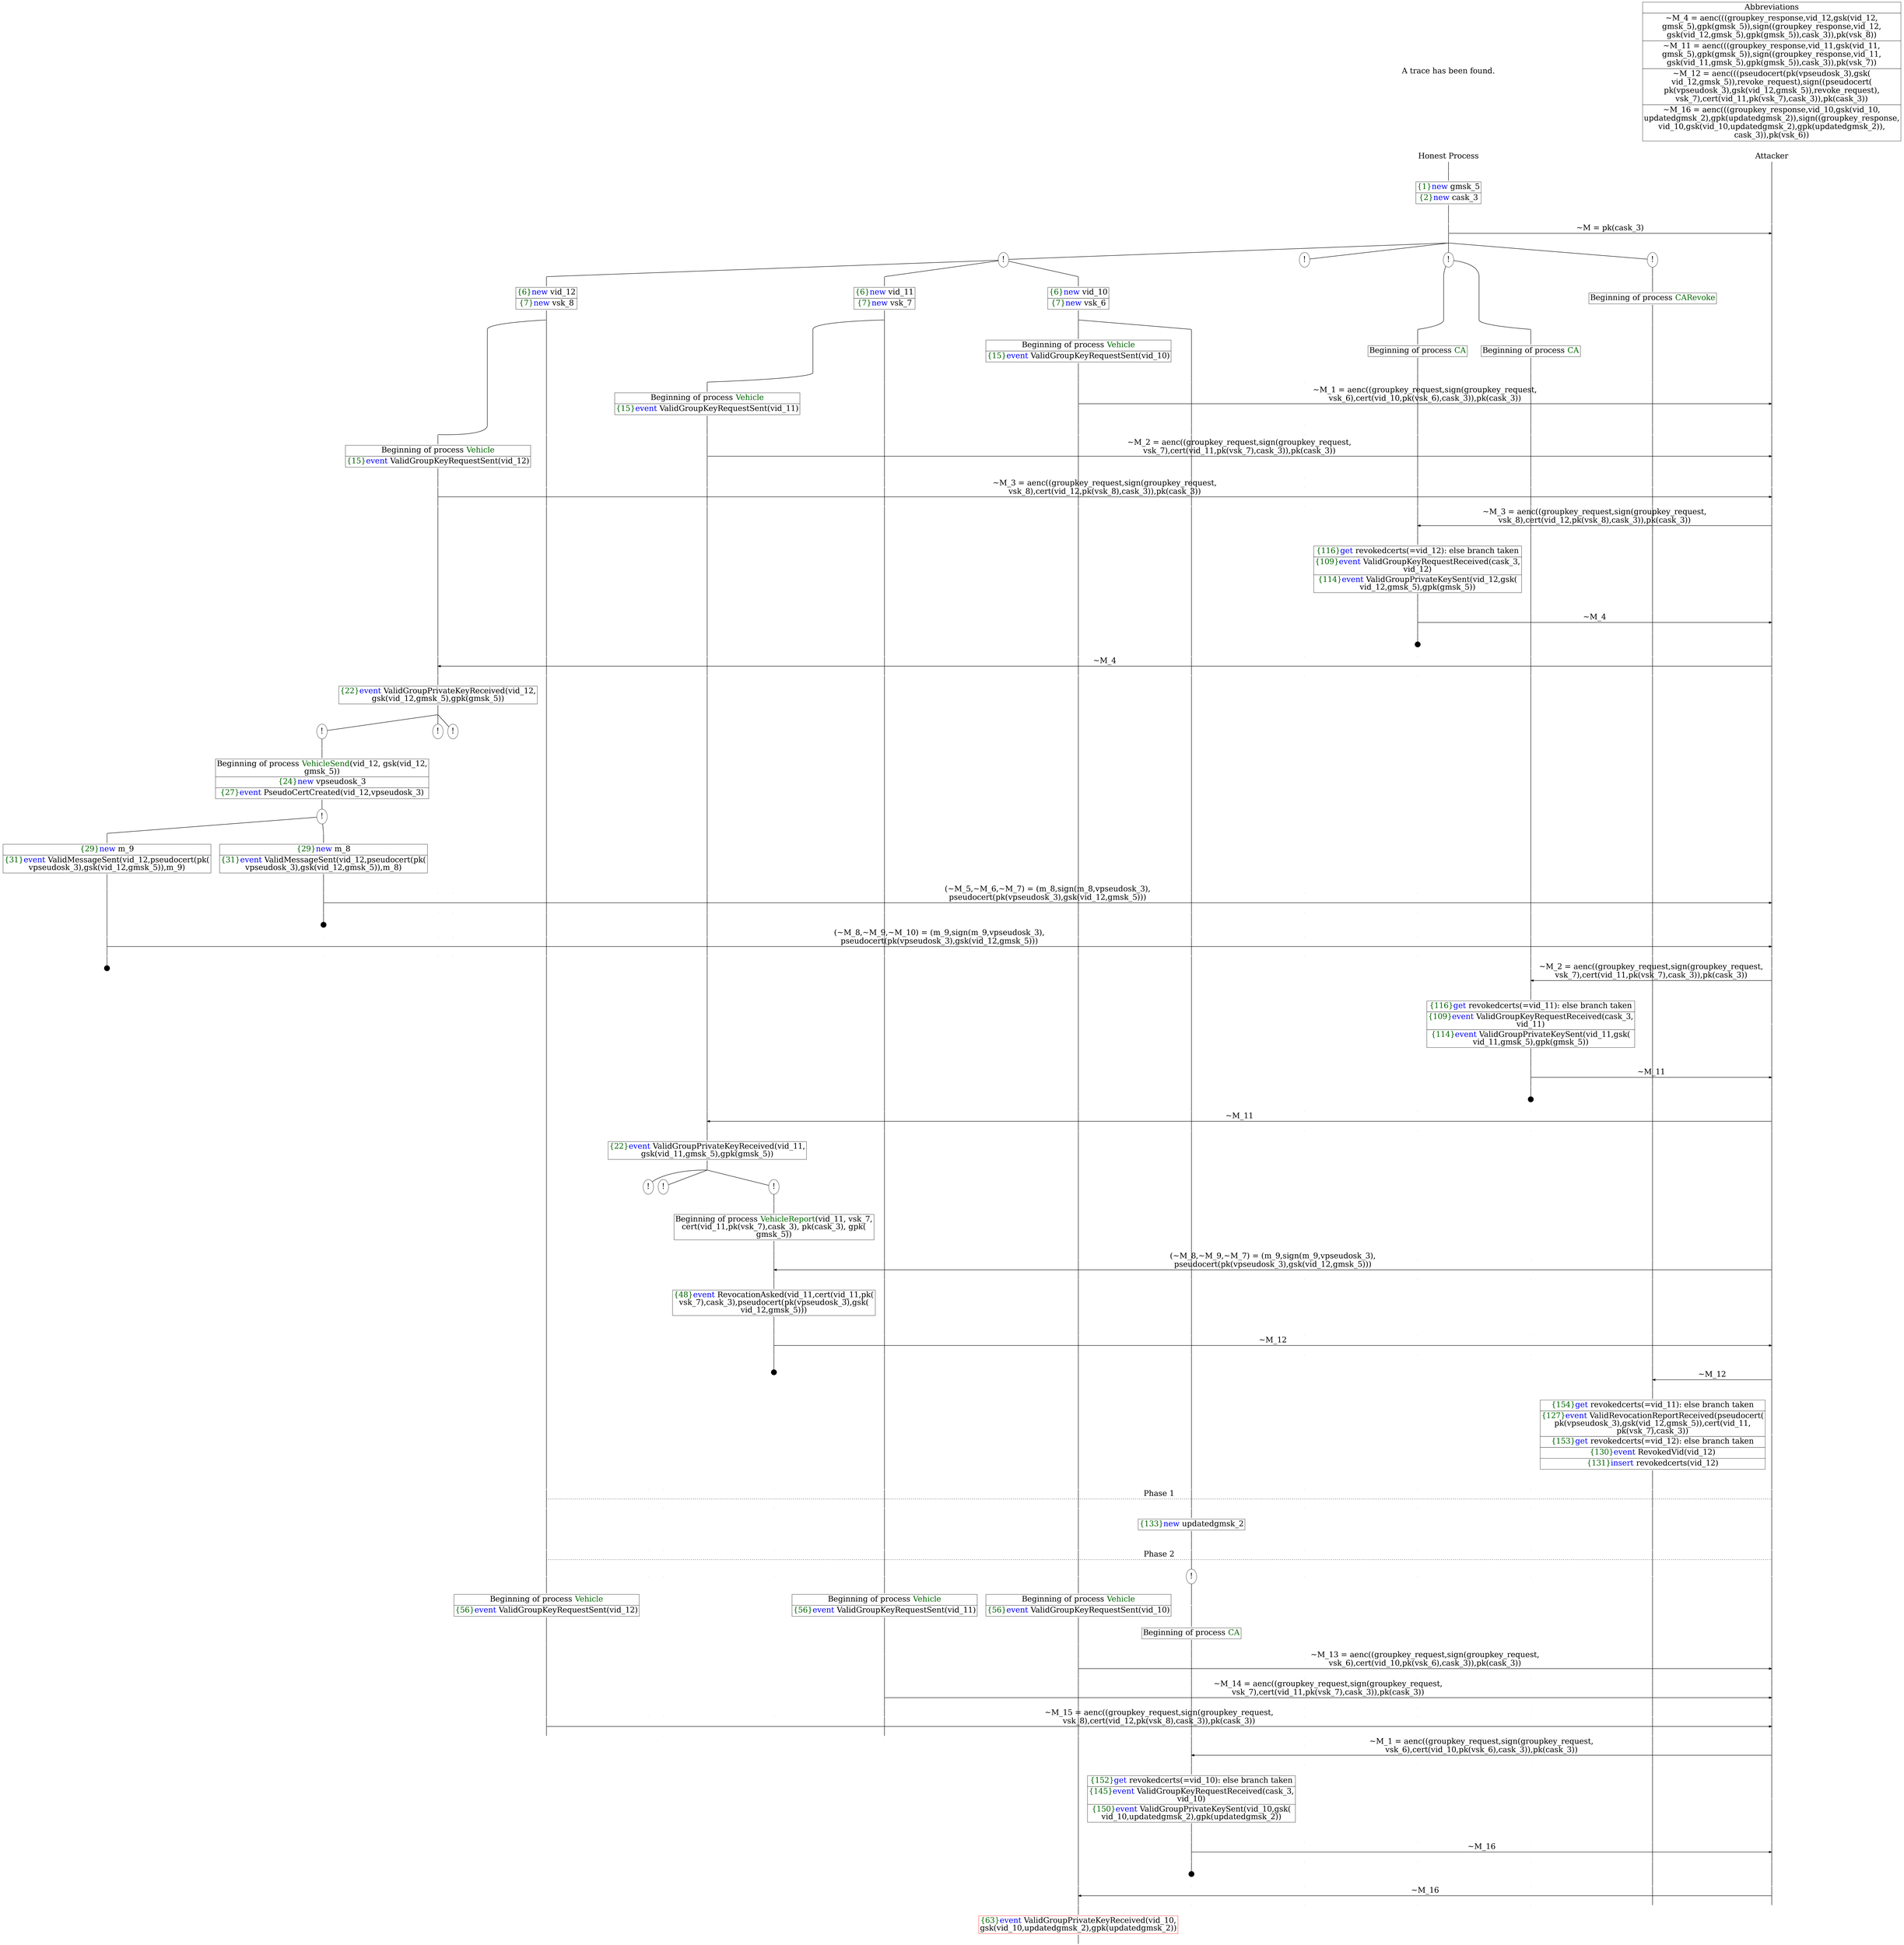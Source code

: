 digraph {
graph [ordering = out]
edge [arrowhead = none, penwidth = 1.6, fontsize = 30]
node [shape = point, width = 0, height = 0, fontsize = 30]
Trace [label = <A trace has been found.<br/>
>, shape = plaintext]
P0__0 [label = "Honest Process", shape = plaintext]
P__0 [label = "Attacker", shape = plaintext]
Trace -> P0__0 [label = "", style = invisible, weight = 100]{rank = same; P0__0 P__0}
P0__0 -> P0__1 [label = <>, weight = 100]
P0__1 -> P0__2 [label = <>, weight = 100]
P0__2 [shape = plaintext, label = <<TABLE BORDER="0" CELLBORDER="1" CELLSPACING="0" CELLPADDING="4"> <TR><TD><FONT COLOR="darkgreen">{1}</FONT><FONT COLOR="blue">new </FONT>gmsk_5</TD></TR><TR><TD><FONT COLOR="darkgreen">{2}</FONT><FONT COLOR="blue">new </FONT>cask_3</TD></TR></TABLE>>]
P0__2 -> P0__3 [label = <>, weight = 100]
P0__3 -> P0__4 [label = <>, weight = 100]
P__0 -> P__1 [label = <>, weight = 100]
{rank = same; P__1 P0__4}
P0__4 -> P0__5 [label = <>, weight = 100]
P__1 -> P__2 [label = <>, weight = 100]
{rank = same; P__2 P0__5}
P0__5 -> P__2 [label = <~M = pk(cask_3)>, arrowhead = normal]
P0__5 -> P0__6 [label = <>, weight = 100]
P__2 -> P__3 [label = <>, weight = 100]
{rank = same; P__3 P0__6}
/*RPar */
P0__6 -> P0_3__6 [label = <>]
P0__6 -> P0_2__6 [label = <>]
P0__6 -> P0_1__6 [label = <>]
P0__6 -> P0_0__6 [label = <>]
P0__6 [label = "", fixedsize = false, width = 0, height = 0, shape = none]
{rank = same; P0_0__6 P0_1__6 P0_2__6 P0_3__6}
P0_0__6 [label = "!", shape = ellipse]
P0_0_0__6 [label = "", fixedsize = false, width = 0, height = 0, shape = none]
P0_0__6 -> P0_0_0__6 [label = <>, weight = 100]
P0_0_0__6 -> P0_0_0__7 [label = <>, weight = 100]
P0_0_0__7 [shape = plaintext, label = <<TABLE BORDER="0" CELLBORDER="1" CELLSPACING="0" CELLPADDING="4"> <TR><TD>Beginning of process <FONT COLOR="darkgreen">CARevoke</FONT></TD></TR></TABLE>>]
P0_0_0__7 -> P0_0_0__8 [label = <>, weight = 100]
P0_1__6 [label = "!", shape = ellipse]
{rank = same; P0_1_1__6 P0_1_0__6}
P0_1_1__6 [label = "", fixedsize = false, width = 0, height = 0, shape = none]
P0_1__6 -> P0_1_1__6 [label = <>]
P0_1_0__6 [label = "", fixedsize = false, width = 0, height = 0, shape = none]
P0_1__6 -> P0_1_0__6 [label = <>]
P0_1_0__6 -> P0_1_0__7 [label = <>, weight = 100]
P0_1_0__7 [shape = plaintext, label = <<TABLE BORDER="0" CELLBORDER="1" CELLSPACING="0" CELLPADDING="4"> <TR><TD>Beginning of process <FONT COLOR="darkgreen">CA</FONT></TD></TR></TABLE>>]
P0_1_0__7 -> P0_1_0__8 [label = <>, weight = 100]
P0_1_1__6 -> P0_1_1__7 [label = <>, weight = 100]
P0_1_1__7 [shape = plaintext, label = <<TABLE BORDER="0" CELLBORDER="1" CELLSPACING="0" CELLPADDING="4"> <TR><TD>Beginning of process <FONT COLOR="darkgreen">CA</FONT></TD></TR></TABLE>>]
P0_1_1__7 -> P0_1_1__8 [label = <>, weight = 100]
P0_2__6 [label = "!", shape = ellipse]
P0_3__6 [label = "!", shape = ellipse]
{rank = same; P0_3_2__6 P0_3_1__6 P0_3_0__6}
P0_3_2__6 [label = "", fixedsize = false, width = 0, height = 0, shape = none]
P0_3__6 -> P0_3_2__6 [label = <>]
P0_3_1__6 [label = "", fixedsize = false, width = 0, height = 0, shape = none]
P0_3__6 -> P0_3_1__6 [label = <>]
P0_3_0__6 [label = "", fixedsize = false, width = 0, height = 0, shape = none]
P0_3__6 -> P0_3_0__6 [label = <>]
P0_3_0__6 -> P0_3_0__7 [label = <>, weight = 100]
P0_3_0__7 [shape = plaintext, label = <<TABLE BORDER="0" CELLBORDER="1" CELLSPACING="0" CELLPADDING="4"> <TR><TD><FONT COLOR="darkgreen">{6}</FONT><FONT COLOR="blue">new </FONT>vid_10</TD></TR><TR><TD><FONT COLOR="darkgreen">{7}</FONT><FONT COLOR="blue">new </FONT>vsk_6</TD></TR></TABLE>>]
P0_3_0__7 -> P0_3_0__8 [label = <>, weight = 100]
/*RPar */
P0_3_0__8 -> P0_3_0_1__8 [label = <>]
P0_3_0__8 -> P0_3_0_0__8 [label = <>]
P0_3_0__8 [label = "", fixedsize = false, width = 0, height = 0, shape = none]
{rank = same; P0_3_0_0__8 P0_3_0_1__8}
P0_3_0_1__8 -> P0_3_0_1__9 [label = <>, weight = 100]
P0_3_0_1__9 [shape = plaintext, label = <<TABLE BORDER="0" CELLBORDER="1" CELLSPACING="0" CELLPADDING="4"> <TR><TD>Beginning of process <FONT COLOR="darkgreen">Vehicle</FONT></TD></TR><TR><TD><FONT COLOR="darkgreen">{15}</FONT><FONT COLOR="blue">event</FONT> ValidGroupKeyRequestSent(vid_10)</TD></TR></TABLE>>]
P0_3_0_1__9 -> P0_3_0_1__10 [label = <>, weight = 100]
P0_3_0_1__10 -> P0_3_0_1__11 [label = <>, weight = 100]
P0_3_0_0__8 -> P0_3_0_0__9 [label = <>, weight = 100]
P0_2__7 [label = "", style = invisible]
P0_2__6 -> P0_2__7 [label = <>, weight = 100, style = invisible]
P0_1_1__8 -> P0_1_1__9 [label = <>, weight = 100]
P0_1_0__8 -> P0_1_0__9 [label = <>, weight = 100]
P0_0_0__8 -> P0_0_0__9 [label = <>, weight = 100]
P__3 -> P__4 [label = <>, weight = 100]
{rank = same; P__4 P0_0_0__9 P0_1_0__9 P0_1_1__9 P0_2__7 P0_3_0_0__9 P0_3_0_1__11}
P0_3_0_1__11 -> P0_3_0_1__12 [label = <>, weight = 100]
P__4 -> P__5 [label = <>, weight = 100]
{rank = same; P__5 P0_3_0_1__12}
P0_3_0_1__12 -> P__5 [label = <~M_1 = aenc((groupkey_request,sign(groupkey_request,<br/>
vsk_6),cert(vid_10,pk(vsk_6),cask_3)),pk(cask_3))>, arrowhead = normal]
P0_3_0_1__12 -> P0_3_0_1__13 [label = <>, weight = 100]
P0_3_0_0__9 -> P0_3_0_0__10 [label = <>, weight = 100]
P0_2__8 [label = "", style = invisible]
P0_2__7 -> P0_2__8 [label = <>, weight = 100, style = invisible]
P0_1_1__9 -> P0_1_1__10 [label = <>, weight = 100]
P0_1_0__9 -> P0_1_0__10 [label = <>, weight = 100]
P0_0_0__9 -> P0_0_0__10 [label = <>, weight = 100]
P__5 -> P__6 [label = <>, weight = 100]
{rank = same; P__6 P0_0_0__10 P0_1_0__10 P0_1_1__10 P0_2__8 P0_3_0_0__10 P0_3_0_1__13}
P0_3_1__6 -> P0_3_1__7 [label = <>, weight = 100]
P0_3_1__7 [shape = plaintext, label = <<TABLE BORDER="0" CELLBORDER="1" CELLSPACING="0" CELLPADDING="4"> <TR><TD><FONT COLOR="darkgreen">{6}</FONT><FONT COLOR="blue">new </FONT>vid_11</TD></TR><TR><TD><FONT COLOR="darkgreen">{7}</FONT><FONT COLOR="blue">new </FONT>vsk_7</TD></TR></TABLE>>]
P0_3_1__7 -> P0_3_1__8 [label = <>, weight = 100]
/*RPar */
P0_3_1__8 -> P0_3_1_1__8 [label = <>]
P0_3_1__8 -> P0_3_1_0__8 [label = <>]
P0_3_1__8 [label = "", fixedsize = false, width = 0, height = 0, shape = none]
{rank = same; P0_3_1_0__8 P0_3_1_1__8}
P0_3_1_1__8 -> P0_3_1_1__9 [label = <>, weight = 100]
P0_3_1_1__9 [shape = plaintext, label = <<TABLE BORDER="0" CELLBORDER="1" CELLSPACING="0" CELLPADDING="4"> <TR><TD>Beginning of process <FONT COLOR="darkgreen">Vehicle</FONT></TD></TR><TR><TD><FONT COLOR="darkgreen">{15}</FONT><FONT COLOR="blue">event</FONT> ValidGroupKeyRequestSent(vid_11)</TD></TR></TABLE>>]
P0_3_1_1__9 -> P0_3_1_1__10 [label = <>, weight = 100]
P0_3_1_1__10 -> P0_3_1_1__11 [label = <>, weight = 100]
P0_3_1_0__8 -> P0_3_1_0__9 [label = <>, weight = 100]
P0_3_0_1__13 -> P0_3_0_1__14 [label = <>, weight = 100]
P0_3_0_0__10 -> P0_3_0_0__11 [label = <>, weight = 100]
P0_2__9 [label = "", style = invisible]
P0_2__8 -> P0_2__9 [label = <>, weight = 100, style = invisible]
P0_1_1__10 -> P0_1_1__11 [label = <>, weight = 100]
P0_1_0__10 -> P0_1_0__11 [label = <>, weight = 100]
P0_0_0__10 -> P0_0_0__11 [label = <>, weight = 100]
P__6 -> P__7 [label = <>, weight = 100]
{rank = same; P__7 P0_0_0__11 P0_1_0__11 P0_1_1__11 P0_2__9 P0_3_0_0__11 P0_3_0_1__14 P0_3_1_0__9 P0_3_1_1__11}
P0_3_1_1__11 -> P0_3_1_1__12 [label = <>, weight = 100]
P__7 -> P__8 [label = <>, weight = 100]
{rank = same; P__8 P0_3_1_1__12}
P0_3_1_1__12 -> P__8 [label = <~M_2 = aenc((groupkey_request,sign(groupkey_request,<br/>
vsk_7),cert(vid_11,pk(vsk_7),cask_3)),pk(cask_3))>, arrowhead = normal]
P0_3_1_1__12 -> P0_3_1_1__13 [label = <>, weight = 100]
P0_3_1_0__9 -> P0_3_1_0__10 [label = <>, weight = 100]
P0_3_0_1__14 -> P0_3_0_1__15 [label = <>, weight = 100]
P0_3_0_0__11 -> P0_3_0_0__12 [label = <>, weight = 100]
P0_2__10 [label = "", style = invisible]
P0_2__9 -> P0_2__10 [label = <>, weight = 100, style = invisible]
P0_1_1__11 -> P0_1_1__12 [label = <>, weight = 100]
P0_1_0__11 -> P0_1_0__12 [label = <>, weight = 100]
P0_0_0__11 -> P0_0_0__12 [label = <>, weight = 100]
P__8 -> P__9 [label = <>, weight = 100]
{rank = same; P__9 P0_0_0__12 P0_1_0__12 P0_1_1__12 P0_2__10 P0_3_0_0__12 P0_3_0_1__15 P0_3_1_0__10 P0_3_1_1__13}
P0_3_2__6 -> P0_3_2__7 [label = <>, weight = 100]
P0_3_2__7 [shape = plaintext, label = <<TABLE BORDER="0" CELLBORDER="1" CELLSPACING="0" CELLPADDING="4"> <TR><TD><FONT COLOR="darkgreen">{6}</FONT><FONT COLOR="blue">new </FONT>vid_12</TD></TR><TR><TD><FONT COLOR="darkgreen">{7}</FONT><FONT COLOR="blue">new </FONT>vsk_8</TD></TR></TABLE>>]
P0_3_2__7 -> P0_3_2__8 [label = <>, weight = 100]
/*RPar */
P0_3_2__8 -> P0_3_2_1__8 [label = <>]
P0_3_2__8 -> P0_3_2_0__8 [label = <>]
P0_3_2__8 [label = "", fixedsize = false, width = 0, height = 0, shape = none]
{rank = same; P0_3_2_0__8 P0_3_2_1__8}
P0_3_2_1__8 -> P0_3_2_1__9 [label = <>, weight = 100]
P0_3_2_1__9 [shape = plaintext, label = <<TABLE BORDER="0" CELLBORDER="1" CELLSPACING="0" CELLPADDING="4"> <TR><TD>Beginning of process <FONT COLOR="darkgreen">Vehicle</FONT></TD></TR><TR><TD><FONT COLOR="darkgreen">{15}</FONT><FONT COLOR="blue">event</FONT> ValidGroupKeyRequestSent(vid_12)</TD></TR></TABLE>>]
P0_3_2_1__9 -> P0_3_2_1__10 [label = <>, weight = 100]
P0_3_2_1__10 -> P0_3_2_1__11 [label = <>, weight = 100]
P0_3_2_0__8 -> P0_3_2_0__9 [label = <>, weight = 100]
P0_3_1_1__13 -> P0_3_1_1__14 [label = <>, weight = 100]
P0_3_1_0__10 -> P0_3_1_0__11 [label = <>, weight = 100]
P0_3_0_1__15 -> P0_3_0_1__16 [label = <>, weight = 100]
P0_3_0_0__12 -> P0_3_0_0__13 [label = <>, weight = 100]
P0_2__11 [label = "", style = invisible]
P0_2__10 -> P0_2__11 [label = <>, weight = 100, style = invisible]
P0_1_1__12 -> P0_1_1__13 [label = <>, weight = 100]
P0_1_0__12 -> P0_1_0__13 [label = <>, weight = 100]
P0_0_0__12 -> P0_0_0__13 [label = <>, weight = 100]
P__9 -> P__10 [label = <>, weight = 100]
{rank = same; P__10 P0_0_0__13 P0_1_0__13 P0_1_1__13 P0_2__11 P0_3_0_0__13 P0_3_0_1__16 P0_3_1_0__11 P0_3_1_1__14 P0_3_2_0__9 P0_3_2_1__11}
P0_3_2_1__11 -> P0_3_2_1__12 [label = <>, weight = 100]
P__10 -> P__11 [label = <>, weight = 100]
{rank = same; P__11 P0_3_2_1__12}
P0_3_2_1__12 -> P__11 [label = <~M_3 = aenc((groupkey_request,sign(groupkey_request,<br/>
vsk_8),cert(vid_12,pk(vsk_8),cask_3)),pk(cask_3))>, arrowhead = normal]
P0_3_2_1__12 -> P0_3_2_1__13 [label = <>, weight = 100]
P0_3_2_0__9 -> P0_3_2_0__10 [label = <>, weight = 100]
P0_3_1_1__14 -> P0_3_1_1__15 [label = <>, weight = 100]
P0_3_1_0__11 -> P0_3_1_0__12 [label = <>, weight = 100]
P0_3_0_1__16 -> P0_3_0_1__17 [label = <>, weight = 100]
P0_3_0_0__13 -> P0_3_0_0__14 [label = <>, weight = 100]
P0_2__12 [label = "", style = invisible]
P0_2__11 -> P0_2__12 [label = <>, weight = 100, style = invisible]
P0_1_1__13 -> P0_1_1__14 [label = <>, weight = 100]
P0_1_0__13 -> P0_1_0__14 [label = <>, weight = 100]
P0_0_0__13 -> P0_0_0__14 [label = <>, weight = 100]
P__11 -> P__12 [label = <>, weight = 100]
{rank = same; P__12 P0_0_0__14 P0_1_0__14 P0_1_1__14 P0_2__12 P0_3_0_0__14 P0_3_0_1__17 P0_3_1_0__12 P0_3_1_1__15 P0_3_2_0__10 P0_3_2_1__13}
P0_1_1__14 -> P0_1_1__15 [label = <>, weight = 100]
P0_1_0__14 -> P0_1_0__15 [label = <>, weight = 100]
P0_0_0__14 -> P0_0_0__15 [label = <>, weight = 100]
P__12 -> P__13 [label = <>, weight = 100]
{rank = same; P__13 P0_0_0__15 P0_1_0__15 P0_1_1__15}
P0_1_1__15 -> P0_1_1__16 [label = <>, weight = 100]
P__13 -> P__14 [label = <>, weight = 100]
{rank = same; P__14 P0_1_1__16}
P0_1_1__16 -> P__14 [label = <~M_3 = aenc((groupkey_request,sign(groupkey_request,<br/>
vsk_8),cert(vid_12,pk(vsk_8),cask_3)),pk(cask_3))>, dir = back, arrowhead = normal]
P0_1_1__16 -> P0_1_1__17 [label = <>, weight = 100]
P0_1_0__15 -> P0_1_0__16 [label = <>, weight = 100]
P0_0_0__15 -> P0_0_0__16 [label = <>, weight = 100]
P__14 -> P__15 [label = <>, weight = 100]
{rank = same; P__15 P0_0_0__16 P0_1_0__16 P0_1_1__17}
P0_1_1__17 -> P0_1_1__18 [label = <>, weight = 100]
P0_1_1__18 [shape = plaintext, label = <<TABLE BORDER="0" CELLBORDER="1" CELLSPACING="0" CELLPADDING="4"> <TR><TD><FONT COLOR="darkgreen">{116}</FONT><FONT COLOR="blue">get</FONT> revokedcerts(=vid_12): else branch taken<br/>
</TD></TR><TR><TD><FONT COLOR="darkgreen">{109}</FONT><FONT COLOR="blue">event</FONT> ValidGroupKeyRequestReceived(cask_3,<br/>
vid_12)</TD></TR><TR><TD><FONT COLOR="darkgreen">{114}</FONT><FONT COLOR="blue">event</FONT> ValidGroupPrivateKeySent(vid_12,gsk(<br/>
vid_12,gmsk_5),gpk(gmsk_5))</TD></TR></TABLE>>]
P0_1_1__18 -> P0_1_1__19 [label = <>, weight = 100]
P__15 -> P__16 [label = <>, weight = 100]
{rank = same; P__16 P0_1_1__18}
P0_1_1__19 -> P0_1_1__20 [label = <>, weight = 100]
P0_1_0__16 -> P0_1_0__17 [label = <>, weight = 100]
P0_0_0__16 -> P0_0_0__17 [label = <>, weight = 100]
P__16 -> P__17 [label = <>, weight = 100]
{rank = same; P__17 P0_0_0__17 P0_1_0__17 P0_1_1__20}
P0_1_1__20 -> P0_1_1__21 [label = <>, weight = 100]
P__17 -> P__18 [label = <>, weight = 100]
{rank = same; P__18 P0_1_1__21}
P0_1_1__21 -> P__18 [label = <~M_4>, arrowhead = normal]
P0_1_1__21 -> P0_1_1__22 [label = <>, weight = 100]
P0_1_0__17 -> P0_1_0__18 [label = <>, weight = 100]
P0_0_0__17 -> P0_0_0__18 [label = <>, weight = 100]
P__18 -> P__19 [label = <>, weight = 100]
{rank = same; P__19 P0_0_0__18 P0_1_0__18 P0_1_1__22}
P0_1_1__23 [label = "", width = 0.3, height = 0.3]
P0_1_1__22 -> P0_1_1__23 [label = <>, weight = 100]
P0_3_2_1__13 -> P0_3_2_1__14 [label = <>, weight = 100]
P0_3_2_0__10 -> P0_3_2_0__11 [label = <>, weight = 100]
P0_3_1_1__15 -> P0_3_1_1__16 [label = <>, weight = 100]
P0_3_1_0__12 -> P0_3_1_0__13 [label = <>, weight = 100]
P0_3_0_1__17 -> P0_3_0_1__18 [label = <>, weight = 100]
P0_3_0_0__14 -> P0_3_0_0__15 [label = <>, weight = 100]
P0_2__13 [label = "", style = invisible]
P0_2__12 -> P0_2__13 [label = <>, weight = 100, style = invisible]
P0_1_1__24 [label = "", style = invisible]
P0_1_1__23 -> P0_1_1__24 [label = <>, weight = 100, style = invisible]
P0_1_0__18 -> P0_1_0__19 [label = <>, weight = 100]
P0_0_0__18 -> P0_0_0__19 [label = <>, weight = 100]
P__19 -> P__20 [label = <>, weight = 100]
{rank = same; P__20 P0_0_0__19 P0_1_0__19 P0_1_1__24 P0_2__13 P0_3_0_0__15 P0_3_0_1__18 P0_3_1_0__13 P0_3_1_1__16 P0_3_2_0__11 P0_3_2_1__14}
P0_3_2_1__14 -> P0_3_2_1__15 [label = <>, weight = 100]
P__20 -> P__21 [label = <>, weight = 100]
{rank = same; P__21 P0_3_2_1__15}
P0_3_2_1__15 -> P__21 [label = <~M_4>, dir = back, arrowhead = normal]
P0_3_2_1__15 -> P0_3_2_1__16 [label = <>, weight = 100]
P0_3_2_0__11 -> P0_3_2_0__12 [label = <>, weight = 100]
P0_3_1_1__16 -> P0_3_1_1__17 [label = <>, weight = 100]
P0_3_1_0__13 -> P0_3_1_0__14 [label = <>, weight = 100]
P0_3_0_1__18 -> P0_3_0_1__19 [label = <>, weight = 100]
P0_3_0_0__15 -> P0_3_0_0__16 [label = <>, weight = 100]
P0_2__14 [label = "", style = invisible]
P0_2__13 -> P0_2__14 [label = <>, weight = 100, style = invisible]
P0_1_1__25 [label = "", style = invisible]
P0_1_1__24 -> P0_1_1__25 [label = <>, weight = 100, style = invisible]
P0_1_0__19 -> P0_1_0__20 [label = <>, weight = 100]
P0_0_0__19 -> P0_0_0__20 [label = <>, weight = 100]
P__21 -> P__22 [label = <>, weight = 100]
{rank = same; P__22 P0_0_0__20 P0_1_0__20 P0_1_1__25 P0_2__14 P0_3_0_0__16 P0_3_0_1__19 P0_3_1_0__14 P0_3_1_1__17 P0_3_2_0__12 P0_3_2_1__16}
P0_3_2_1__16 -> P0_3_2_1__17 [label = <>, weight = 100]
P0_3_2_1__17 [shape = plaintext, label = <<TABLE BORDER="0" CELLBORDER="1" CELLSPACING="0" CELLPADDING="4"> <TR><TD><FONT COLOR="darkgreen">{22}</FONT><FONT COLOR="blue">event</FONT> ValidGroupPrivateKeyReceived(vid_12,<br/>
gsk(vid_12,gmsk_5),gpk(gmsk_5))</TD></TR></TABLE>>]
P0_3_2_1__17 -> P0_3_2_1__18 [label = <>, weight = 100]
/*RPar */
P0_3_2_1__18 -> P0_3_2_1_2__18 [label = <>]
P0_3_2_1__18 -> P0_3_2_1_1__18 [label = <>]
P0_3_2_1__18 -> P0_3_2_1_0__18 [label = <>]
P0_3_2_1__18 [label = "", fixedsize = false, width = 0, height = 0, shape = none]
{rank = same; P0_3_2_1_0__18 P0_3_2_1_1__18 P0_3_2_1_2__18}
P0_3_2_1_0__18 [label = "!", shape = ellipse]
P0_3_2_1_1__18 [label = "!", shape = ellipse]
P0_3_2_1_2__18 [label = "!", shape = ellipse]
P0_3_2_1_2_0__18 [label = "", fixedsize = false, width = 0, height = 0, shape = none]
P0_3_2_1_2__18 -> P0_3_2_1_2_0__18 [label = <>, weight = 100]
P0_3_2_1_2_0__18 -> P0_3_2_1_2_0__19 [label = <>, weight = 100]
P0_3_2_1_2_0__19 [shape = plaintext, label = <<TABLE BORDER="0" CELLBORDER="1" CELLSPACING="0" CELLPADDING="4"> <TR><TD>Beginning of process <FONT COLOR="darkgreen">VehicleSend</FONT>(vid_12, gsk(vid_12,<br/>
gmsk_5))</TD></TR><TR><TD><FONT COLOR="darkgreen">{24}</FONT><FONT COLOR="blue">new </FONT>vpseudosk_3</TD></TR><TR><TD><FONT COLOR="darkgreen">{27}</FONT><FONT COLOR="blue">event</FONT> PseudoCertCreated(vid_12,vpseudosk_3)<br/>
</TD></TR></TABLE>>]
P0_3_2_1_2_0__19 -> P0_3_2_1_2_0__20 [label = <>, weight = 100]
P0_3_2_1_2_0__20 [label = "!", shape = ellipse]
{rank = same; P0_3_2_1_2_0_1__20 P0_3_2_1_2_0_0__20}
P0_3_2_1_2_0_1__20 [label = "", fixedsize = false, width = 0, height = 0, shape = none]
P0_3_2_1_2_0__20 -> P0_3_2_1_2_0_1__20 [label = <>]
P0_3_2_1_2_0_0__20 [label = "", fixedsize = false, width = 0, height = 0, shape = none]
P0_3_2_1_2_0__20 -> P0_3_2_1_2_0_0__20 [label = <>]
P0_3_2_1_2_0_0__20 -> P0_3_2_1_2_0_0__21 [label = <>, weight = 100]
P0_3_2_1_2_0_0__21 [shape = plaintext, label = <<TABLE BORDER="0" CELLBORDER="1" CELLSPACING="0" CELLPADDING="4"> <TR><TD><FONT COLOR="darkgreen">{29}</FONT><FONT COLOR="blue">new </FONT>m_8</TD></TR><TR><TD><FONT COLOR="darkgreen">{31}</FONT><FONT COLOR="blue">event</FONT> ValidMessageSent(vid_12,pseudocert(pk(<br/>
vpseudosk_3),gsk(vid_12,gmsk_5)),m_8)</TD></TR></TABLE>>]
P0_3_2_1_2_0_0__21 -> P0_3_2_1_2_0_0__22 [label = <>, weight = 100]
P0_3_2_1_2_0_0__22 -> P0_3_2_1_2_0_0__23 [label = <>, weight = 100]
P0_3_2_1_1__19 [label = "", style = invisible]
P0_3_2_1_1__18 -> P0_3_2_1_1__19 [label = <>, weight = 100, style = invisible]
P0_3_2_1_0__19 [label = "", style = invisible]
P0_3_2_1_0__18 -> P0_3_2_1_0__19 [label = <>, weight = 100, style = invisible]
P0_3_2_0__12 -> P0_3_2_0__13 [label = <>, weight = 100]
P0_3_1_1__17 -> P0_3_1_1__18 [label = <>, weight = 100]
P0_3_1_0__14 -> P0_3_1_0__15 [label = <>, weight = 100]
P0_3_0_1__19 -> P0_3_0_1__20 [label = <>, weight = 100]
P0_3_0_0__16 -> P0_3_0_0__17 [label = <>, weight = 100]
P0_2__15 [label = "", style = invisible]
P0_2__14 -> P0_2__15 [label = <>, weight = 100, style = invisible]
P0_1_1__26 [label = "", style = invisible]
P0_1_1__25 -> P0_1_1__26 [label = <>, weight = 100, style = invisible]
P0_1_0__20 -> P0_1_0__21 [label = <>, weight = 100]
P0_0_0__20 -> P0_0_0__21 [label = <>, weight = 100]
P__22 -> P__23 [label = <>, weight = 100]
{rank = same; P__23 P0_0_0__21 P0_1_0__21 P0_1_1__26 P0_2__15 P0_3_0_0__17 P0_3_0_1__20 P0_3_1_0__15 P0_3_1_1__18 P0_3_2_0__13 P0_3_2_1_0__19 P0_3_2_1_1__19 P0_3_2_1_2_0_0__23}
P0_3_2_1_2_0_0__23 -> P0_3_2_1_2_0_0__24 [label = <>, weight = 100]
P__23 -> P__24 [label = <>, weight = 100]
{rank = same; P__24 P0_3_2_1_2_0_0__24}
P0_3_2_1_2_0_0__24 -> P__24 [label = <(~M_5,~M_6,~M_7) = (m_8,sign(m_8,vpseudosk_3),<br/>
pseudocert(pk(vpseudosk_3),gsk(vid_12,gmsk_5)))>, arrowhead = normal]
P0_3_2_1_2_0_0__24 -> P0_3_2_1_2_0_0__25 [label = <>, weight = 100]
P0_3_2_1_1__20 [label = "", style = invisible]
P0_3_2_1_1__19 -> P0_3_2_1_1__20 [label = <>, weight = 100, style = invisible]
P0_3_2_1_0__20 [label = "", style = invisible]
P0_3_2_1_0__19 -> P0_3_2_1_0__20 [label = <>, weight = 100, style = invisible]
P0_3_2_0__13 -> P0_3_2_0__14 [label = <>, weight = 100]
P0_3_1_1__18 -> P0_3_1_1__19 [label = <>, weight = 100]
P0_3_1_0__15 -> P0_3_1_0__16 [label = <>, weight = 100]
P0_3_0_1__20 -> P0_3_0_1__21 [label = <>, weight = 100]
P0_3_0_0__17 -> P0_3_0_0__18 [label = <>, weight = 100]
P0_2__16 [label = "", style = invisible]
P0_2__15 -> P0_2__16 [label = <>, weight = 100, style = invisible]
P0_1_1__27 [label = "", style = invisible]
P0_1_1__26 -> P0_1_1__27 [label = <>, weight = 100, style = invisible]
P0_1_0__21 -> P0_1_0__22 [label = <>, weight = 100]
P0_0_0__21 -> P0_0_0__22 [label = <>, weight = 100]
P__24 -> P__25 [label = <>, weight = 100]
{rank = same; P__25 P0_0_0__22 P0_1_0__22 P0_1_1__27 P0_2__16 P0_3_0_0__18 P0_3_0_1__21 P0_3_1_0__16 P0_3_1_1__19 P0_3_2_0__14 P0_3_2_1_0__20 P0_3_2_1_1__20 P0_3_2_1_2_0_0__25}
P0_3_2_1_2_0_0__26 [label = "", width = 0.3, height = 0.3]
P0_3_2_1_2_0_0__25 -> P0_3_2_1_2_0_0__26 [label = <>, weight = 100]
P0_3_2_1_2_0_1__20 -> P0_3_2_1_2_0_1__21 [label = <>, weight = 100]
P0_3_2_1_2_0_1__21 [shape = plaintext, label = <<TABLE BORDER="0" CELLBORDER="1" CELLSPACING="0" CELLPADDING="4"> <TR><TD><FONT COLOR="darkgreen">{29}</FONT><FONT COLOR="blue">new </FONT>m_9</TD></TR><TR><TD><FONT COLOR="darkgreen">{31}</FONT><FONT COLOR="blue">event</FONT> ValidMessageSent(vid_12,pseudocert(pk(<br/>
vpseudosk_3),gsk(vid_12,gmsk_5)),m_9)</TD></TR></TABLE>>]
P0_3_2_1_2_0_1__21 -> P0_3_2_1_2_0_1__22 [label = <>, weight = 100]
P0_3_2_1_2_0_1__22 -> P0_3_2_1_2_0_1__23 [label = <>, weight = 100]
P0_3_2_1_2_0_0__27 [label = "", style = invisible]
P0_3_2_1_2_0_0__26 -> P0_3_2_1_2_0_0__27 [label = <>, weight = 100, style = invisible]
P0_3_2_1_1__21 [label = "", style = invisible]
P0_3_2_1_1__20 -> P0_3_2_1_1__21 [label = <>, weight = 100, style = invisible]
P0_3_2_1_0__21 [label = "", style = invisible]
P0_3_2_1_0__20 -> P0_3_2_1_0__21 [label = <>, weight = 100, style = invisible]
P0_3_2_0__14 -> P0_3_2_0__15 [label = <>, weight = 100]
P0_3_1_1__19 -> P0_3_1_1__20 [label = <>, weight = 100]
P0_3_1_0__16 -> P0_3_1_0__17 [label = <>, weight = 100]
P0_3_0_1__21 -> P0_3_0_1__22 [label = <>, weight = 100]
P0_3_0_0__18 -> P0_3_0_0__19 [label = <>, weight = 100]
P0_2__17 [label = "", style = invisible]
P0_2__16 -> P0_2__17 [label = <>, weight = 100, style = invisible]
P0_1_1__28 [label = "", style = invisible]
P0_1_1__27 -> P0_1_1__28 [label = <>, weight = 100, style = invisible]
P0_1_0__22 -> P0_1_0__23 [label = <>, weight = 100]
P0_0_0__22 -> P0_0_0__23 [label = <>, weight = 100]
P__25 -> P__26 [label = <>, weight = 100]
{rank = same; P__26 P0_0_0__23 P0_1_0__23 P0_1_1__28 P0_2__17 P0_3_0_0__19 P0_3_0_1__22 P0_3_1_0__17 P0_3_1_1__20 P0_3_2_0__15 P0_3_2_1_0__21 P0_3_2_1_1__21 P0_3_2_1_2_0_0__27 P0_3_2_1_2_0_1__23}
P0_3_2_1_2_0_1__23 -> P0_3_2_1_2_0_1__24 [label = <>, weight = 100]
P__26 -> P__27 [label = <>, weight = 100]
{rank = same; P__27 P0_3_2_1_2_0_1__24}
P0_3_2_1_2_0_1__24 -> P__27 [label = <(~M_8,~M_9,~M_10) = (m_9,sign(m_9,vpseudosk_3),<br/>
pseudocert(pk(vpseudosk_3),gsk(vid_12,gmsk_5)))>, arrowhead = normal]
P0_3_2_1_2_0_1__24 -> P0_3_2_1_2_0_1__25 [label = <>, weight = 100]
P0_3_2_1_2_0_0__28 [label = "", style = invisible]
P0_3_2_1_2_0_0__27 -> P0_3_2_1_2_0_0__28 [label = <>, weight = 100, style = invisible]
P0_3_2_1_1__22 [label = "", style = invisible]
P0_3_2_1_1__21 -> P0_3_2_1_1__22 [label = <>, weight = 100, style = invisible]
P0_3_2_1_0__22 [label = "", style = invisible]
P0_3_2_1_0__21 -> P0_3_2_1_0__22 [label = <>, weight = 100, style = invisible]
P0_3_2_0__15 -> P0_3_2_0__16 [label = <>, weight = 100]
P0_3_1_1__20 -> P0_3_1_1__21 [label = <>, weight = 100]
P0_3_1_0__17 -> P0_3_1_0__18 [label = <>, weight = 100]
P0_3_0_1__22 -> P0_3_0_1__23 [label = <>, weight = 100]
P0_3_0_0__19 -> P0_3_0_0__20 [label = <>, weight = 100]
P0_2__18 [label = "", style = invisible]
P0_2__17 -> P0_2__18 [label = <>, weight = 100, style = invisible]
P0_1_1__29 [label = "", style = invisible]
P0_1_1__28 -> P0_1_1__29 [label = <>, weight = 100, style = invisible]
P0_1_0__23 -> P0_1_0__24 [label = <>, weight = 100]
P0_0_0__23 -> P0_0_0__24 [label = <>, weight = 100]
P__27 -> P__28 [label = <>, weight = 100]
{rank = same; P__28 P0_0_0__24 P0_1_0__24 P0_1_1__29 P0_2__18 P0_3_0_0__20 P0_3_0_1__23 P0_3_1_0__18 P0_3_1_1__21 P0_3_2_0__16 P0_3_2_1_0__22 P0_3_2_1_1__22 P0_3_2_1_2_0_0__28 P0_3_2_1_2_0_1__25}
P0_3_2_1_2_0_1__26 [label = "", width = 0.3, height = 0.3]
P0_3_2_1_2_0_1__25 -> P0_3_2_1_2_0_1__26 [label = <>, weight = 100]
P0_1_0__24 -> P0_1_0__25 [label = <>, weight = 100]
P0_0_0__24 -> P0_0_0__25 [label = <>, weight = 100]
P__28 -> P__29 [label = <>, weight = 100]
{rank = same; P__29 P0_0_0__25 P0_1_0__25}
P0_1_0__25 -> P0_1_0__26 [label = <>, weight = 100]
P__29 -> P__30 [label = <>, weight = 100]
{rank = same; P__30 P0_1_0__26}
P0_1_0__26 -> P__30 [label = <~M_2 = aenc((groupkey_request,sign(groupkey_request,<br/>
vsk_7),cert(vid_11,pk(vsk_7),cask_3)),pk(cask_3))>, dir = back, arrowhead = normal]
P0_1_0__26 -> P0_1_0__27 [label = <>, weight = 100]
P0_0_0__25 -> P0_0_0__26 [label = <>, weight = 100]
P__30 -> P__31 [label = <>, weight = 100]
{rank = same; P__31 P0_0_0__26 P0_1_0__27}
P0_1_0__27 -> P0_1_0__28 [label = <>, weight = 100]
P0_1_0__28 [shape = plaintext, label = <<TABLE BORDER="0" CELLBORDER="1" CELLSPACING="0" CELLPADDING="4"> <TR><TD><FONT COLOR="darkgreen">{116}</FONT><FONT COLOR="blue">get</FONT> revokedcerts(=vid_11): else branch taken<br/>
</TD></TR><TR><TD><FONT COLOR="darkgreen">{109}</FONT><FONT COLOR="blue">event</FONT> ValidGroupKeyRequestReceived(cask_3,<br/>
vid_11)</TD></TR><TR><TD><FONT COLOR="darkgreen">{114}</FONT><FONT COLOR="blue">event</FONT> ValidGroupPrivateKeySent(vid_11,gsk(<br/>
vid_11,gmsk_5),gpk(gmsk_5))</TD></TR></TABLE>>]
P0_1_0__28 -> P0_1_0__29 [label = <>, weight = 100]
P__31 -> P__32 [label = <>, weight = 100]
{rank = same; P__32 P0_1_0__28}
P0_1_0__29 -> P0_1_0__30 [label = <>, weight = 100]
P0_0_0__26 -> P0_0_0__27 [label = <>, weight = 100]
P__32 -> P__33 [label = <>, weight = 100]
{rank = same; P__33 P0_0_0__27 P0_1_0__30}
P0_1_0__30 -> P0_1_0__31 [label = <>, weight = 100]
P__33 -> P__34 [label = <>, weight = 100]
{rank = same; P__34 P0_1_0__31}
P0_1_0__31 -> P__34 [label = <~M_11>, arrowhead = normal]
P0_1_0__31 -> P0_1_0__32 [label = <>, weight = 100]
P0_0_0__27 -> P0_0_0__28 [label = <>, weight = 100]
P__34 -> P__35 [label = <>, weight = 100]
{rank = same; P__35 P0_0_0__28 P0_1_0__32}
P0_1_0__33 [label = "", width = 0.3, height = 0.3]
P0_1_0__32 -> P0_1_0__33 [label = <>, weight = 100]
P0_3_1_1__21 -> P0_3_1_1__22 [label = <>, weight = 100]
P0_3_1_0__18 -> P0_3_1_0__19 [label = <>, weight = 100]
P0_3_0_1__23 -> P0_3_0_1__24 [label = <>, weight = 100]
P0_3_0_0__20 -> P0_3_0_0__21 [label = <>, weight = 100]
P0_2__19 [label = "", style = invisible]
P0_2__18 -> P0_2__19 [label = <>, weight = 100, style = invisible]
P0_1_1__30 [label = "", style = invisible]
P0_1_1__29 -> P0_1_1__30 [label = <>, weight = 100, style = invisible]
P0_1_0__34 [label = "", style = invisible]
P0_1_0__33 -> P0_1_0__34 [label = <>, weight = 100, style = invisible]
P0_0_0__28 -> P0_0_0__29 [label = <>, weight = 100]
P__35 -> P__36 [label = <>, weight = 100]
{rank = same; P__36 P0_0_0__29 P0_1_0__34 P0_1_1__30 P0_2__19 P0_3_0_0__21 P0_3_0_1__24 P0_3_1_0__19 P0_3_1_1__22}
P0_3_1_1__22 -> P0_3_1_1__23 [label = <>, weight = 100]
P__36 -> P__37 [label = <>, weight = 100]
{rank = same; P__37 P0_3_1_1__23}
P0_3_1_1__23 -> P__37 [label = <~M_11>, dir = back, arrowhead = normal]
P0_3_1_1__23 -> P0_3_1_1__24 [label = <>, weight = 100]
P0_3_1_0__19 -> P0_3_1_0__20 [label = <>, weight = 100]
P0_3_0_1__24 -> P0_3_0_1__25 [label = <>, weight = 100]
P0_3_0_0__21 -> P0_3_0_0__22 [label = <>, weight = 100]
P0_2__20 [label = "", style = invisible]
P0_2__19 -> P0_2__20 [label = <>, weight = 100, style = invisible]
P0_1_1__31 [label = "", style = invisible]
P0_1_1__30 -> P0_1_1__31 [label = <>, weight = 100, style = invisible]
P0_1_0__35 [label = "", style = invisible]
P0_1_0__34 -> P0_1_0__35 [label = <>, weight = 100, style = invisible]
P0_0_0__29 -> P0_0_0__30 [label = <>, weight = 100]
P__37 -> P__38 [label = <>, weight = 100]
{rank = same; P__38 P0_0_0__30 P0_1_0__35 P0_1_1__31 P0_2__20 P0_3_0_0__22 P0_3_0_1__25 P0_3_1_0__20 P0_3_1_1__24}
P0_3_1_1__24 -> P0_3_1_1__25 [label = <>, weight = 100]
P0_3_1_1__25 [shape = plaintext, label = <<TABLE BORDER="0" CELLBORDER="1" CELLSPACING="0" CELLPADDING="4"> <TR><TD><FONT COLOR="darkgreen">{22}</FONT><FONT COLOR="blue">event</FONT> ValidGroupPrivateKeyReceived(vid_11,<br/>
gsk(vid_11,gmsk_5),gpk(gmsk_5))</TD></TR></TABLE>>]
P0_3_1_1__25 -> P0_3_1_1__26 [label = <>, weight = 100]
/*RPar */
P0_3_1_1__26 -> P0_3_1_1_2__26 [label = <>]
P0_3_1_1__26 -> P0_3_1_1_1__26 [label = <>]
P0_3_1_1__26 -> P0_3_1_1_0__26 [label = <>]
P0_3_1_1__26 [label = "", fixedsize = false, width = 0, height = 0, shape = none]
{rank = same; P0_3_1_1_0__26 P0_3_1_1_1__26 P0_3_1_1_2__26}
P0_3_1_1_0__26 [label = "!", shape = ellipse]
P0_3_1_1_0_0__26 [label = "", fixedsize = false, width = 0, height = 0, shape = none]
P0_3_1_1_0__26 -> P0_3_1_1_0_0__26 [label = <>, weight = 100]
P0_3_1_1_0_0__26 -> P0_3_1_1_0_0__27 [label = <>, weight = 100]
P0_3_1_1_0_0__27 [shape = plaintext, label = <<TABLE BORDER="0" CELLBORDER="1" CELLSPACING="0" CELLPADDING="4"> <TR><TD>Beginning of process <FONT COLOR="darkgreen">VehicleReport</FONT>(vid_11, vsk_7,<br/>
cert(vid_11,pk(vsk_7),cask_3), pk(cask_3), gpk(<br/>
gmsk_5))</TD></TR></TABLE>>]
P0_3_1_1_0_0__27 -> P0_3_1_1_0_0__28 [label = <>, weight = 100]
P0_3_1_1_1__26 [label = "!", shape = ellipse]
P0_3_1_1_2__26 [label = "!", shape = ellipse]
P0_3_1_1_0_0__28 -> P0_3_1_1_0_0__29 [label = <>, weight = 100]
P0_3_1_0__20 -> P0_3_1_0__21 [label = <>, weight = 100]
P0_3_0_1__25 -> P0_3_0_1__26 [label = <>, weight = 100]
P0_3_0_0__22 -> P0_3_0_0__23 [label = <>, weight = 100]
P0_2__21 [label = "", style = invisible]
P0_2__20 -> P0_2__21 [label = <>, weight = 100, style = invisible]
P0_1_1__32 [label = "", style = invisible]
P0_1_1__31 -> P0_1_1__32 [label = <>, weight = 100, style = invisible]
P0_1_0__36 [label = "", style = invisible]
P0_1_0__35 -> P0_1_0__36 [label = <>, weight = 100, style = invisible]
P0_0_0__30 -> P0_0_0__31 [label = <>, weight = 100]
P__38 -> P__39 [label = <>, weight = 100]
{rank = same; P__39 P0_0_0__31 P0_1_0__36 P0_1_1__32 P0_2__21 P0_3_0_0__23 P0_3_0_1__26 P0_3_1_0__21 P0_3_1_1_0_0__29}
P0_3_1_1_0_0__29 -> P0_3_1_1_0_0__30 [label = <>, weight = 100]
P__39 -> P__40 [label = <>, weight = 100]
{rank = same; P__40 P0_3_1_1_0_0__30}
P0_3_1_1_0_0__30 -> P__40 [label = <(~M_8,~M_9,~M_7) = (m_9,sign(m_9,vpseudosk_3),<br/>
pseudocert(pk(vpseudosk_3),gsk(vid_12,gmsk_5)))>, dir = back, arrowhead = normal]
P0_3_1_1_0_0__30 -> P0_3_1_1_0_0__31 [label = <>, weight = 100]
P0_3_1_0__21 -> P0_3_1_0__22 [label = <>, weight = 100]
P0_3_0_1__26 -> P0_3_0_1__27 [label = <>, weight = 100]
P0_3_0_0__23 -> P0_3_0_0__24 [label = <>, weight = 100]
P0_2__22 [label = "", style = invisible]
P0_2__21 -> P0_2__22 [label = <>, weight = 100, style = invisible]
P0_1_1__33 [label = "", style = invisible]
P0_1_1__32 -> P0_1_1__33 [label = <>, weight = 100, style = invisible]
P0_1_0__37 [label = "", style = invisible]
P0_1_0__36 -> P0_1_0__37 [label = <>, weight = 100, style = invisible]
P0_0_0__31 -> P0_0_0__32 [label = <>, weight = 100]
P__40 -> P__41 [label = <>, weight = 100]
{rank = same; P__41 P0_0_0__32 P0_1_0__37 P0_1_1__33 P0_2__22 P0_3_0_0__24 P0_3_0_1__27 P0_3_1_0__22 P0_3_1_1_0_0__31}
P0_3_1_1_0_0__31 -> P0_3_1_1_0_0__32 [label = <>, weight = 100]
P0_3_1_1_0_0__32 [shape = plaintext, label = <<TABLE BORDER="0" CELLBORDER="1" CELLSPACING="0" CELLPADDING="4"> <TR><TD><FONT COLOR="darkgreen">{48}</FONT><FONT COLOR="blue">event</FONT> RevocationAsked(vid_11,cert(vid_11,pk(<br/>
vsk_7),cask_3),pseudocert(pk(vpseudosk_3),gsk(<br/>
vid_12,gmsk_5)))</TD></TR></TABLE>>]
P0_3_1_1_0_0__32 -> P0_3_1_1_0_0__33 [label = <>, weight = 100]
P0_3_1_1_0_0__33 -> P0_3_1_1_0_0__34 [label = <>, weight = 100]
P0_3_1_0__22 -> P0_3_1_0__23 [label = <>, weight = 100]
P0_3_0_1__27 -> P0_3_0_1__28 [label = <>, weight = 100]
P0_3_0_0__24 -> P0_3_0_0__25 [label = <>, weight = 100]
P0_2__23 [label = "", style = invisible]
P0_2__22 -> P0_2__23 [label = <>, weight = 100, style = invisible]
P0_1_1__34 [label = "", style = invisible]
P0_1_1__33 -> P0_1_1__34 [label = <>, weight = 100, style = invisible]
P0_1_0__38 [label = "", style = invisible]
P0_1_0__37 -> P0_1_0__38 [label = <>, weight = 100, style = invisible]
P0_0_0__32 -> P0_0_0__33 [label = <>, weight = 100]
P__41 -> P__42 [label = <>, weight = 100]
{rank = same; P__42 P0_0_0__33 P0_1_0__38 P0_1_1__34 P0_2__23 P0_3_0_0__25 P0_3_0_1__28 P0_3_1_0__23 P0_3_1_1_0_0__34}
P0_3_1_1_0_0__34 -> P0_3_1_1_0_0__35 [label = <>, weight = 100]
P__42 -> P__43 [label = <>, weight = 100]
{rank = same; P__43 P0_3_1_1_0_0__35}
P0_3_1_1_0_0__35 -> P__43 [label = <~M_12>, arrowhead = normal]
P0_3_1_1_0_0__35 -> P0_3_1_1_0_0__36 [label = <>, weight = 100]
P0_3_1_0__23 -> P0_3_1_0__24 [label = <>, weight = 100]
P0_3_0_1__28 -> P0_3_0_1__29 [label = <>, weight = 100]
P0_3_0_0__25 -> P0_3_0_0__26 [label = <>, weight = 100]
P0_2__24 [label = "", style = invisible]
P0_2__23 -> P0_2__24 [label = <>, weight = 100, style = invisible]
P0_1_1__35 [label = "", style = invisible]
P0_1_1__34 -> P0_1_1__35 [label = <>, weight = 100, style = invisible]
P0_1_0__39 [label = "", style = invisible]
P0_1_0__38 -> P0_1_0__39 [label = <>, weight = 100, style = invisible]
P0_0_0__33 -> P0_0_0__34 [label = <>, weight = 100]
P__43 -> P__44 [label = <>, weight = 100]
{rank = same; P__44 P0_0_0__34 P0_1_0__39 P0_1_1__35 P0_2__24 P0_3_0_0__26 P0_3_0_1__29 P0_3_1_0__24 P0_3_1_1_0_0__36}
P0_3_1_1_0_0__37 [label = "", width = 0.3, height = 0.3]
P0_3_1_1_0_0__36 -> P0_3_1_1_0_0__37 [label = <>, weight = 100]
P0_0_0__34 -> P0_0_0__35 [label = <>, weight = 100]
P__44 -> P__45 [label = <>, weight = 100]
{rank = same; P__45 P0_0_0__35}
P0_0_0__35 -> P0_0_0__36 [label = <>, weight = 100]
P__45 -> P__46 [label = <>, weight = 100]
{rank = same; P__46 P0_0_0__36}
P0_0_0__36 -> P__46 [label = <~M_12>, dir = back, arrowhead = normal]
P0_0_0__36 -> P0_0_0__37 [label = <>, weight = 100]
P__46 -> P__47 [label = <>, weight = 100]
{rank = same; P__47 P0_0_0__37}
P0_0_0__37 -> P0_0_0__38 [label = <>, weight = 100]
P0_0_0__38 [shape = plaintext, label = <<TABLE BORDER="0" CELLBORDER="1" CELLSPACING="0" CELLPADDING="4"> <TR><TD><FONT COLOR="darkgreen">{154}</FONT><FONT COLOR="blue">get</FONT> revokedcerts(=vid_11): else branch taken<br/>
</TD></TR><TR><TD><FONT COLOR="darkgreen">{127}</FONT><FONT COLOR="blue">event</FONT> ValidRevocationReportReceived(pseudocert(<br/>
pk(vpseudosk_3),gsk(vid_12,gmsk_5)),cert(vid_11,<br/>
pk(vsk_7),cask_3))</TD></TR><TR><TD><FONT COLOR="darkgreen">{153}</FONT><FONT COLOR="blue">get</FONT> revokedcerts(=vid_12): else branch taken<br/>
</TD></TR><TR><TD><FONT COLOR="darkgreen">{130}</FONT><FONT COLOR="blue">event</FONT> RevokedVid(vid_12)</TD></TR><TR><TD><FONT COLOR="darkgreen">{131}</FONT><FONT COLOR="blue">insert </FONT>revokedcerts(vid_12)</TD></TR></TABLE>>]
P0_0_0__38 -> P0_0_0__39 [label = <>, weight = 100]
P__47 -> P__48 [label = <>, weight = 100]
{rank = same; P__48 P0_0_0__38}
P0_3_2_0__16 -> P0_3_2_0__17 [label = <>, weight = 100]
P0_3_1_1_2__27 [label = "", style = invisible]
P0_3_1_1_2__26 -> P0_3_1_1_2__27 [label = <>, weight = 100, style = invisible]
P0_3_1_1_1__27 [label = "", style = invisible]
P0_3_1_1_1__26 -> P0_3_1_1_1__27 [label = <>, weight = 100, style = invisible]
P0_3_1_1_0_0__38 [label = "", style = invisible]
P0_3_1_1_0_0__37 -> P0_3_1_1_0_0__38 [label = <>, weight = 100, style = invisible]
P0_3_1_0__24 -> P0_3_1_0__25 [label = <>, weight = 100]
P0_3_0_1__29 -> P0_3_0_1__30 [label = <>, weight = 100]
P0_3_0_0__26 -> P0_3_0_0__27 [label = <>, weight = 100]
P0_2__25 [label = "", style = invisible]
P0_2__24 -> P0_2__25 [label = <>, weight = 100, style = invisible]
P0_1_1__36 [label = "", style = invisible]
P0_1_1__35 -> P0_1_1__36 [label = <>, weight = 100, style = invisible]
P0_1_0__40 [label = "", style = invisible]
P0_1_0__39 -> P0_1_0__40 [label = <>, weight = 100, style = invisible]
P0_0_0__39 -> P0_0_0__40 [label = <>, weight = 100]
P__48 -> P__49 [label = <>, weight = 100]
{rank = same; P__49 P0_0_0__40 P0_1_0__40 P0_1_1__36 P0_2__25 P0_3_0_0__27 P0_3_0_1__30 P0_3_1_0__25 P0_3_1_1_0_0__38 P0_3_1_1_1__27 P0_3_1_1_2__27 P0_3_2_0__17}
P0_3_2_0__17 -> P0_3_2_0__18 [label = <>, weight = 100]
P__49 -> P__50 [label = <>, weight = 100]
{rank = same; P__50 P0_3_2_0__18}
P0_3_2_0__18 -> P__50 [label = <Phase 1>, style = dotted]
P0_3_2_0__18 -> P0_3_2_0__19 [label = <>, weight = 100]
P0_3_1_1_2__28 [label = "", style = invisible]
P0_3_1_1_2__27 -> P0_3_1_1_2__28 [label = <>, weight = 100, style = invisible]
P0_3_1_1_1__28 [label = "", style = invisible]
P0_3_1_1_1__27 -> P0_3_1_1_1__28 [label = <>, weight = 100, style = invisible]
P0_3_1_1_0_0__39 [label = "", style = invisible]
P0_3_1_1_0_0__38 -> P0_3_1_1_0_0__39 [label = <>, weight = 100, style = invisible]
P0_3_1_0__25 -> P0_3_1_0__26 [label = <>, weight = 100]
P0_3_0_1__30 -> P0_3_0_1__31 [label = <>, weight = 100]
P0_3_0_0__27 -> P0_3_0_0__28 [label = <>, weight = 100]
P0_2__26 [label = "", style = invisible]
P0_2__25 -> P0_2__26 [label = <>, weight = 100, style = invisible]
P0_1_1__37 [label = "", style = invisible]
P0_1_1__36 -> P0_1_1__37 [label = <>, weight = 100, style = invisible]
P0_1_0__41 [label = "", style = invisible]
P0_1_0__40 -> P0_1_0__41 [label = <>, weight = 100, style = invisible]
P0_0_0__40 -> P0_0_0__41 [label = <>, weight = 100]
P__50 -> P__51 [label = <>, weight = 100]
{rank = same; P__51 P0_0_0__41 P0_1_0__41 P0_1_1__37 P0_2__26 P0_3_0_0__28 P0_3_0_1__31 P0_3_1_0__26 P0_3_1_1_0_0__39 P0_3_1_1_1__28 P0_3_1_1_2__28 P0_3_2_0__19}
P0_3_0_0__28 -> P0_3_0_0__29 [label = <>, weight = 100]
P0_3_0_0__29 [shape = plaintext, label = <<TABLE BORDER="0" CELLBORDER="1" CELLSPACING="0" CELLPADDING="4"> <TR><TD><FONT COLOR="darkgreen">{133}</FONT><FONT COLOR="blue">new </FONT>updatedgmsk_2</TD></TR></TABLE>>]
P0_3_0_0__29 -> P0_3_0_0__30 [label = <>, weight = 100]
P0_3_2_0__19 -> P0_3_2_0__20 [label = <>, weight = 100]
P0_3_1_1_2__29 [label = "", style = invisible]
P0_3_1_1_2__28 -> P0_3_1_1_2__29 [label = <>, weight = 100, style = invisible]
P0_3_1_1_1__29 [label = "", style = invisible]
P0_3_1_1_1__28 -> P0_3_1_1_1__29 [label = <>, weight = 100, style = invisible]
P0_3_1_1_0_0__40 [label = "", style = invisible]
P0_3_1_1_0_0__39 -> P0_3_1_1_0_0__40 [label = <>, weight = 100, style = invisible]
P0_3_1_0__26 -> P0_3_1_0__27 [label = <>, weight = 100]
P0_3_0_1__31 -> P0_3_0_1__32 [label = <>, weight = 100]
P0_3_0_0__30 -> P0_3_0_0__31 [label = <>, weight = 100]
P0_2__27 [label = "", style = invisible]
P0_2__26 -> P0_2__27 [label = <>, weight = 100, style = invisible]
P0_1_1__38 [label = "", style = invisible]
P0_1_1__37 -> P0_1_1__38 [label = <>, weight = 100, style = invisible]
P0_1_0__42 [label = "", style = invisible]
P0_1_0__41 -> P0_1_0__42 [label = <>, weight = 100, style = invisible]
P0_0_0__41 -> P0_0_0__42 [label = <>, weight = 100]
P__51 -> P__52 [label = <>, weight = 100]
{rank = same; P__52 P0_0_0__42 P0_1_0__42 P0_1_1__38 P0_2__27 P0_3_0_0__31 P0_3_0_1__32 P0_3_1_0__27 P0_3_1_1_0_0__40 P0_3_1_1_1__29 P0_3_1_1_2__29 P0_3_2_0__20}
P0_3_2_0__20 -> P0_3_2_0__21 [label = <>, weight = 100]
P__52 -> P__53 [label = <>, weight = 100]
{rank = same; P__53 P0_3_2_0__21}
P0_3_2_0__21 -> P__53 [label = <Phase 2>, style = dotted]
P0_3_2_0__21 -> P0_3_2_0__22 [label = <>, weight = 100]
P0_3_1_1_2__30 [label = "", style = invisible]
P0_3_1_1_2__29 -> P0_3_1_1_2__30 [label = <>, weight = 100, style = invisible]
P0_3_1_1_1__30 [label = "", style = invisible]
P0_3_1_1_1__29 -> P0_3_1_1_1__30 [label = <>, weight = 100, style = invisible]
P0_3_1_1_0_0__41 [label = "", style = invisible]
P0_3_1_1_0_0__40 -> P0_3_1_1_0_0__41 [label = <>, weight = 100, style = invisible]
P0_3_1_0__27 -> P0_3_1_0__28 [label = <>, weight = 100]
P0_3_0_1__32 -> P0_3_0_1__33 [label = <>, weight = 100]
P0_3_0_0__31 -> P0_3_0_0__32 [label = <>, weight = 100]
P0_2__28 [label = "", style = invisible]
P0_2__27 -> P0_2__28 [label = <>, weight = 100, style = invisible]
P0_1_1__39 [label = "", style = invisible]
P0_1_1__38 -> P0_1_1__39 [label = <>, weight = 100, style = invisible]
P0_1_0__43 [label = "", style = invisible]
P0_1_0__42 -> P0_1_0__43 [label = <>, weight = 100, style = invisible]
P0_0_0__42 -> P0_0_0__43 [label = <>, weight = 100]
P__53 -> P__54 [label = <>, weight = 100]
{rank = same; P__54 P0_0_0__43 P0_1_0__43 P0_1_1__39 P0_2__28 P0_3_0_0__32 P0_3_0_1__33 P0_3_1_0__28 P0_3_1_1_0_0__41 P0_3_1_1_1__30 P0_3_1_1_2__30 P0_3_2_0__22}
P0_3_0_0__32 [label = "!", shape = ellipse]
P0_3_0_0_0__32 [label = "", fixedsize = false, width = 0, height = 0, shape = none]
P0_3_0_0__32 -> P0_3_0_0_0__32 [label = <>, weight = 100]
P0_3_0_0_0__32 -> P0_3_0_0_0__33 [label = <>, weight = 100]
P0_3_0_0_0__33 [shape = plaintext, label = <<TABLE BORDER="0" CELLBORDER="1" CELLSPACING="0" CELLPADDING="4"> <TR><TD>Beginning of process <FONT COLOR="darkgreen">CA</FONT></TD></TR></TABLE>>]
P0_3_0_0_0__33 -> P0_3_0_0_0__34 [label = <>, weight = 100]
P0_3_0_1__33 -> P0_3_0_1__34 [label = <>, weight = 100]
P0_3_0_1__34 [shape = plaintext, label = <<TABLE BORDER="0" CELLBORDER="1" CELLSPACING="0" CELLPADDING="4"> <TR><TD>Beginning of process <FONT COLOR="darkgreen">Vehicle</FONT></TD></TR><TR><TD><FONT COLOR="darkgreen">{56}</FONT><FONT COLOR="blue">event</FONT> ValidGroupKeyRequestSent(vid_10)</TD></TR></TABLE>>]
P0_3_0_1__34 -> P0_3_0_1__35 [label = <>, weight = 100]
P0_3_0_1__35 -> P0_3_0_1__36 [label = <>, weight = 100]
P0_3_0_0_0__34 -> P0_3_0_0_0__35 [label = <>, weight = 100]
P0_2__29 [label = "", style = invisible]
P0_2__28 -> P0_2__29 [label = <>, weight = 100, style = invisible]
P0_1_1__40 [label = "", style = invisible]
P0_1_1__39 -> P0_1_1__40 [label = <>, weight = 100, style = invisible]
P0_1_0__44 [label = "", style = invisible]
P0_1_0__43 -> P0_1_0__44 [label = <>, weight = 100, style = invisible]
P0_0_0__43 -> P0_0_0__44 [label = <>, weight = 100]
P__54 -> P__55 [label = <>, weight = 100]
{rank = same; P__55 P0_0_0__44 P0_1_0__44 P0_1_1__40 P0_2__29 P0_3_0_0_0__35 P0_3_0_1__36}
P0_3_0_1__36 -> P0_3_0_1__37 [label = <>, weight = 100]
P__55 -> P__56 [label = <>, weight = 100]
{rank = same; P__56 P0_3_0_1__37}
P0_3_0_1__37 -> P__56 [label = <~M_13 = aenc((groupkey_request,sign(groupkey_request,<br/>
vsk_6),cert(vid_10,pk(vsk_6),cask_3)),pk(cask_3))>, arrowhead = normal]
P0_3_0_1__37 -> P0_3_0_1__38 [label = <>, weight = 100]
P0_3_0_0_0__35 -> P0_3_0_0_0__36 [label = <>, weight = 100]
P0_2__30 [label = "", style = invisible]
P0_2__29 -> P0_2__30 [label = <>, weight = 100, style = invisible]
P0_1_1__41 [label = "", style = invisible]
P0_1_1__40 -> P0_1_1__41 [label = <>, weight = 100, style = invisible]
P0_1_0__45 [label = "", style = invisible]
P0_1_0__44 -> P0_1_0__45 [label = <>, weight = 100, style = invisible]
P0_0_0__44 -> P0_0_0__45 [label = <>, weight = 100]
P__56 -> P__57 [label = <>, weight = 100]
{rank = same; P__57 P0_0_0__45 P0_1_0__45 P0_1_1__41 P0_2__30 P0_3_0_0_0__36 P0_3_0_1__38}
P0_3_1_0__28 -> P0_3_1_0__29 [label = <>, weight = 100]
P0_3_1_0__29 [shape = plaintext, label = <<TABLE BORDER="0" CELLBORDER="1" CELLSPACING="0" CELLPADDING="4"> <TR><TD>Beginning of process <FONT COLOR="darkgreen">Vehicle</FONT></TD></TR><TR><TD><FONT COLOR="darkgreen">{56}</FONT><FONT COLOR="blue">event</FONT> ValidGroupKeyRequestSent(vid_11)</TD></TR></TABLE>>]
P0_3_1_0__29 -> P0_3_1_0__30 [label = <>, weight = 100]
P0_3_1_0__30 -> P0_3_1_0__31 [label = <>, weight = 100]
P0_3_0_1__38 -> P0_3_0_1__39 [label = <>, weight = 100]
P0_3_0_0_0__36 -> P0_3_0_0_0__37 [label = <>, weight = 100]
P0_2__31 [label = "", style = invisible]
P0_2__30 -> P0_2__31 [label = <>, weight = 100, style = invisible]
P0_1_1__42 [label = "", style = invisible]
P0_1_1__41 -> P0_1_1__42 [label = <>, weight = 100, style = invisible]
P0_1_0__46 [label = "", style = invisible]
P0_1_0__45 -> P0_1_0__46 [label = <>, weight = 100, style = invisible]
P0_0_0__45 -> P0_0_0__46 [label = <>, weight = 100]
P__57 -> P__58 [label = <>, weight = 100]
{rank = same; P__58 P0_0_0__46 P0_1_0__46 P0_1_1__42 P0_2__31 P0_3_0_0_0__37 P0_3_0_1__39 P0_3_1_0__31}
P0_3_1_0__31 -> P0_3_1_0__32 [label = <>, weight = 100]
P__58 -> P__59 [label = <>, weight = 100]
{rank = same; P__59 P0_3_1_0__32}
P0_3_1_0__32 -> P__59 [label = <~M_14 = aenc((groupkey_request,sign(groupkey_request,<br/>
vsk_7),cert(vid_11,pk(vsk_7),cask_3)),pk(cask_3))>, arrowhead = normal]
P0_3_1_0__32 -> P0_3_1_0__33 [label = <>, weight = 100]
P0_3_0_1__39 -> P0_3_0_1__40 [label = <>, weight = 100]
P0_3_0_0_0__37 -> P0_3_0_0_0__38 [label = <>, weight = 100]
P0_2__32 [label = "", style = invisible]
P0_2__31 -> P0_2__32 [label = <>, weight = 100, style = invisible]
P0_1_1__43 [label = "", style = invisible]
P0_1_1__42 -> P0_1_1__43 [label = <>, weight = 100, style = invisible]
P0_1_0__47 [label = "", style = invisible]
P0_1_0__46 -> P0_1_0__47 [label = <>, weight = 100, style = invisible]
P0_0_0__46 -> P0_0_0__47 [label = <>, weight = 100]
P__59 -> P__60 [label = <>, weight = 100]
{rank = same; P__60 P0_0_0__47 P0_1_0__47 P0_1_1__43 P0_2__32 P0_3_0_0_0__38 P0_3_0_1__40 P0_3_1_0__33}
P0_3_2_0__22 -> P0_3_2_0__23 [label = <>, weight = 100]
P0_3_2_0__23 [shape = plaintext, label = <<TABLE BORDER="0" CELLBORDER="1" CELLSPACING="0" CELLPADDING="4"> <TR><TD>Beginning of process <FONT COLOR="darkgreen">Vehicle</FONT></TD></TR><TR><TD><FONT COLOR="darkgreen">{56}</FONT><FONT COLOR="blue">event</FONT> ValidGroupKeyRequestSent(vid_12)</TD></TR></TABLE>>]
P0_3_2_0__23 -> P0_3_2_0__24 [label = <>, weight = 100]
P0_3_2_0__24 -> P0_3_2_0__25 [label = <>, weight = 100]
P0_3_1_1_2__31 [label = "", style = invisible]
P0_3_1_1_2__30 -> P0_3_1_1_2__31 [label = <>, weight = 100, style = invisible]
P0_3_1_1_1__31 [label = "", style = invisible]
P0_3_1_1_1__30 -> P0_3_1_1_1__31 [label = <>, weight = 100, style = invisible]
P0_3_1_1_0_0__42 [label = "", style = invisible]
P0_3_1_1_0_0__41 -> P0_3_1_1_0_0__42 [label = <>, weight = 100, style = invisible]
P0_3_1_0__33 -> P0_3_1_0__34 [label = <>, weight = 100]
P0_3_0_1__40 -> P0_3_0_1__41 [label = <>, weight = 100]
P0_3_0_0_0__38 -> P0_3_0_0_0__39 [label = <>, weight = 100]
P0_2__33 [label = "", style = invisible]
P0_2__32 -> P0_2__33 [label = <>, weight = 100, style = invisible]
P0_1_1__44 [label = "", style = invisible]
P0_1_1__43 -> P0_1_1__44 [label = <>, weight = 100, style = invisible]
P0_1_0__48 [label = "", style = invisible]
P0_1_0__47 -> P0_1_0__48 [label = <>, weight = 100, style = invisible]
P0_0_0__47 -> P0_0_0__48 [label = <>, weight = 100]
P__60 -> P__61 [label = <>, weight = 100]
{rank = same; P__61 P0_0_0__48 P0_1_0__48 P0_1_1__44 P0_2__33 P0_3_0_0_0__39 P0_3_0_1__41 P0_3_1_0__34 P0_3_1_1_0_0__42 P0_3_1_1_1__31 P0_3_1_1_2__31 P0_3_2_0__25}
P0_3_2_0__25 -> P0_3_2_0__26 [label = <>, weight = 100]
P__61 -> P__62 [label = <>, weight = 100]
{rank = same; P__62 P0_3_2_0__26}
P0_3_2_0__26 -> P__62 [label = <~M_15 = aenc((groupkey_request,sign(groupkey_request,<br/>
vsk_8),cert(vid_12,pk(vsk_8),cask_3)),pk(cask_3))>, arrowhead = normal]
P0_3_2_0__26 -> P0_3_2_0__27 [label = <>, weight = 100]
P0_3_1_1_2__32 [label = "", style = invisible]
P0_3_1_1_2__31 -> P0_3_1_1_2__32 [label = <>, weight = 100, style = invisible]
P0_3_1_1_1__32 [label = "", style = invisible]
P0_3_1_1_1__31 -> P0_3_1_1_1__32 [label = <>, weight = 100, style = invisible]
P0_3_1_1_0_0__43 [label = "", style = invisible]
P0_3_1_1_0_0__42 -> P0_3_1_1_0_0__43 [label = <>, weight = 100, style = invisible]
P0_3_1_0__34 -> P0_3_1_0__35 [label = <>, weight = 100]
P0_3_0_1__41 -> P0_3_0_1__42 [label = <>, weight = 100]
P0_3_0_0_0__39 -> P0_3_0_0_0__40 [label = <>, weight = 100]
P0_2__34 [label = "", style = invisible]
P0_2__33 -> P0_2__34 [label = <>, weight = 100, style = invisible]
P0_1_1__45 [label = "", style = invisible]
P0_1_1__44 -> P0_1_1__45 [label = <>, weight = 100, style = invisible]
P0_1_0__49 [label = "", style = invisible]
P0_1_0__48 -> P0_1_0__49 [label = <>, weight = 100, style = invisible]
P0_0_0__48 -> P0_0_0__49 [label = <>, weight = 100]
P__62 -> P__63 [label = <>, weight = 100]
{rank = same; P__63 P0_0_0__49 P0_1_0__49 P0_1_1__45 P0_2__34 P0_3_0_0_0__40 P0_3_0_1__42 P0_3_1_0__35 P0_3_1_1_0_0__43 P0_3_1_1_1__32 P0_3_1_1_2__32 P0_3_2_0__27}
P0_3_0_0_0__40 -> P0_3_0_0_0__41 [label = <>, weight = 100]
P0_2__35 [label = "", style = invisible]
P0_2__34 -> P0_2__35 [label = <>, weight = 100, style = invisible]
P0_1_1__46 [label = "", style = invisible]
P0_1_1__45 -> P0_1_1__46 [label = <>, weight = 100, style = invisible]
P0_1_0__50 [label = "", style = invisible]
P0_1_0__49 -> P0_1_0__50 [label = <>, weight = 100, style = invisible]
P0_0_0__49 -> P0_0_0__50 [label = <>, weight = 100]
P__63 -> P__64 [label = <>, weight = 100]
{rank = same; P__64 P0_0_0__50 P0_1_0__50 P0_1_1__46 P0_2__35 P0_3_0_0_0__41}
P0_3_0_0_0__41 -> P0_3_0_0_0__42 [label = <>, weight = 100]
P__64 -> P__65 [label = <>, weight = 100]
{rank = same; P__65 P0_3_0_0_0__42}
P0_3_0_0_0__42 -> P__65 [label = <~M_1 = aenc((groupkey_request,sign(groupkey_request,<br/>
vsk_6),cert(vid_10,pk(vsk_6),cask_3)),pk(cask_3))>, dir = back, arrowhead = normal]
P0_3_0_0_0__42 -> P0_3_0_0_0__43 [label = <>, weight = 100]
P0_2__36 [label = "", style = invisible]
P0_2__35 -> P0_2__36 [label = <>, weight = 100, style = invisible]
P0_1_1__47 [label = "", style = invisible]
P0_1_1__46 -> P0_1_1__47 [label = <>, weight = 100, style = invisible]
P0_1_0__51 [label = "", style = invisible]
P0_1_0__50 -> P0_1_0__51 [label = <>, weight = 100, style = invisible]
P0_0_0__50 -> P0_0_0__51 [label = <>, weight = 100]
P__65 -> P__66 [label = <>, weight = 100]
{rank = same; P__66 P0_0_0__51 P0_1_0__51 P0_1_1__47 P0_2__36 P0_3_0_0_0__43}
P0_3_0_0_0__43 -> P0_3_0_0_0__44 [label = <>, weight = 100]
P0_3_0_0_0__44 [shape = plaintext, label = <<TABLE BORDER="0" CELLBORDER="1" CELLSPACING="0" CELLPADDING="4"> <TR><TD><FONT COLOR="darkgreen">{152}</FONT><FONT COLOR="blue">get</FONT> revokedcerts(=vid_10): else branch taken<br/>
</TD></TR><TR><TD><FONT COLOR="darkgreen">{145}</FONT><FONT COLOR="blue">event</FONT> ValidGroupKeyRequestReceived(cask_3,<br/>
vid_10)</TD></TR><TR><TD><FONT COLOR="darkgreen">{150}</FONT><FONT COLOR="blue">event</FONT> ValidGroupPrivateKeySent(vid_10,gsk(<br/>
vid_10,updatedgmsk_2),gpk(updatedgmsk_2))</TD></TR></TABLE>>]
P0_3_0_0_0__44 -> P0_3_0_0_0__45 [label = <>, weight = 100]
P__66 -> P__67 [label = <>, weight = 100]
{rank = same; P__67 P0_3_0_0_0__44}
P0_3_0_0_0__45 -> P0_3_0_0_0__46 [label = <>, weight = 100]
P0_2__37 [label = "", style = invisible]
P0_2__36 -> P0_2__37 [label = <>, weight = 100, style = invisible]
P0_1_1__48 [label = "", style = invisible]
P0_1_1__47 -> P0_1_1__48 [label = <>, weight = 100, style = invisible]
P0_1_0__52 [label = "", style = invisible]
P0_1_0__51 -> P0_1_0__52 [label = <>, weight = 100, style = invisible]
P0_0_0__51 -> P0_0_0__52 [label = <>, weight = 100]
P__67 -> P__68 [label = <>, weight = 100]
{rank = same; P__68 P0_0_0__52 P0_1_0__52 P0_1_1__48 P0_2__37 P0_3_0_0_0__46}
P0_3_0_0_0__46 -> P0_3_0_0_0__47 [label = <>, weight = 100]
P__68 -> P__69 [label = <>, weight = 100]
{rank = same; P__69 P0_3_0_0_0__47}
P0_3_0_0_0__47 -> P__69 [label = <~M_16>, arrowhead = normal]
P0_3_0_0_0__47 -> P0_3_0_0_0__48 [label = <>, weight = 100]
P0_2__38 [label = "", style = invisible]
P0_2__37 -> P0_2__38 [label = <>, weight = 100, style = invisible]
P0_1_1__49 [label = "", style = invisible]
P0_1_1__48 -> P0_1_1__49 [label = <>, weight = 100, style = invisible]
P0_1_0__53 [label = "", style = invisible]
P0_1_0__52 -> P0_1_0__53 [label = <>, weight = 100, style = invisible]
P0_0_0__52 -> P0_0_0__53 [label = <>, weight = 100]
P__69 -> P__70 [label = <>, weight = 100]
{rank = same; P__70 P0_0_0__53 P0_1_0__53 P0_1_1__49 P0_2__38 P0_3_0_0_0__48}
P0_3_0_0_0__49 [label = "", width = 0.3, height = 0.3]
P0_3_0_0_0__48 -> P0_3_0_0_0__49 [label = <>, weight = 100]
P0_3_0_1__42 -> P0_3_0_1__43 [label = <>, weight = 100]
P0_3_0_0_0__50 [label = "", style = invisible]
P0_3_0_0_0__49 -> P0_3_0_0_0__50 [label = <>, weight = 100, style = invisible]
P0_2__39 [label = "", style = invisible]
P0_2__38 -> P0_2__39 [label = <>, weight = 100, style = invisible]
P0_1_1__50 [label = "", style = invisible]
P0_1_1__49 -> P0_1_1__50 [label = <>, weight = 100, style = invisible]
P0_1_0__54 [label = "", style = invisible]
P0_1_0__53 -> P0_1_0__54 [label = <>, weight = 100, style = invisible]
P0_0_0__53 -> P0_0_0__54 [label = <>, weight = 100]
P__70 -> P__71 [label = <>, weight = 100]
{rank = same; P__71 P0_0_0__54 P0_1_0__54 P0_1_1__50 P0_2__39 P0_3_0_0_0__50 P0_3_0_1__43}
P0_3_0_1__43 -> P0_3_0_1__44 [label = <>, weight = 100]
P__71 -> P__72 [label = <>, weight = 100]
{rank = same; P__72 P0_3_0_1__44}
P0_3_0_1__44 -> P__72 [label = <~M_16>, dir = back, arrowhead = normal]
P0_3_0_1__44 -> P0_3_0_1__45 [label = <>, weight = 100]
P0_3_0_0_0__51 [label = "", style = invisible]
P0_3_0_0_0__50 -> P0_3_0_0_0__51 [label = <>, weight = 100, style = invisible]
P0_2__40 [label = "", style = invisible]
P0_2__39 -> P0_2__40 [label = <>, weight = 100, style = invisible]
P0_1_1__51 [label = "", style = invisible]
P0_1_1__50 -> P0_1_1__51 [label = <>, weight = 100, style = invisible]
P0_1_0__55 [label = "", style = invisible]
P0_1_0__54 -> P0_1_0__55 [label = <>, weight = 100, style = invisible]
P0_0_0__54 -> P0_0_0__55 [label = <>, weight = 100]
P__72 -> P__73 [label = <>, weight = 100]
{rank = same; P__73 P0_0_0__55 P0_1_0__55 P0_1_1__51 P0_2__40 P0_3_0_0_0__51 P0_3_0_1__45}
P0_3_0_1__45 -> P0_3_0_1__46 [label = <>, weight = 100]
P0_3_0_1__46 [color = red, shape = plaintext, label = <<TABLE BORDER="0" CELLBORDER="1" CELLSPACING="0" CELLPADDING="4"> <TR><TD><FONT COLOR="darkgreen">{63}</FONT><FONT COLOR="blue">event</FONT> ValidGroupPrivateKeyReceived(vid_10,<br/>
gsk(vid_10,updatedgmsk_2),gpk(updatedgmsk_2))</TD></TR></TABLE>>]
P0_3_0_1__46 -> P0_3_0_1__47 [label = <>, weight = 100]
Abbrev [shape = plaintext, label = <<TABLE BORDER="0" CELLBORDER="1" CELLSPACING="0" CELLPADDING="4"><TR> <TD> Abbreviations </TD></TR><TR><TD>~M_4 = aenc(((groupkey_response,vid_12,gsk(vid_12,<br/>
gmsk_5),gpk(gmsk_5)),sign((groupkey_response,vid_12,<br/>
gsk(vid_12,gmsk_5),gpk(gmsk_5)),cask_3)),pk(vsk_8))</TD></TR><TR><TD>~M_11 = aenc(((groupkey_response,vid_11,gsk(vid_11,<br/>
gmsk_5),gpk(gmsk_5)),sign((groupkey_response,vid_11,<br/>
gsk(vid_11,gmsk_5),gpk(gmsk_5)),cask_3)),pk(vsk_7))</TD></TR><TR><TD>~M_12 = aenc(((pseudocert(pk(vpseudosk_3),gsk(<br/>
vid_12,gmsk_5)),revoke_request),sign((pseudocert(<br/>
pk(vpseudosk_3),gsk(vid_12,gmsk_5)),revoke_request),<br/>
vsk_7),cert(vid_11,pk(vsk_7),cask_3)),pk(cask_3))</TD></TR><TR><TD>~M_16 = aenc(((groupkey_response,vid_10,gsk(vid_10,<br/>
updatedgmsk_2),gpk(updatedgmsk_2)),sign((groupkey_response,<br/>
vid_10,gsk(vid_10,updatedgmsk_2),gpk(updatedgmsk_2)),<br/>
cask_3)),pk(vsk_6))</TD></TR></TABLE>>]Abbrev -> P__0 [style = invisible, weight =100]}